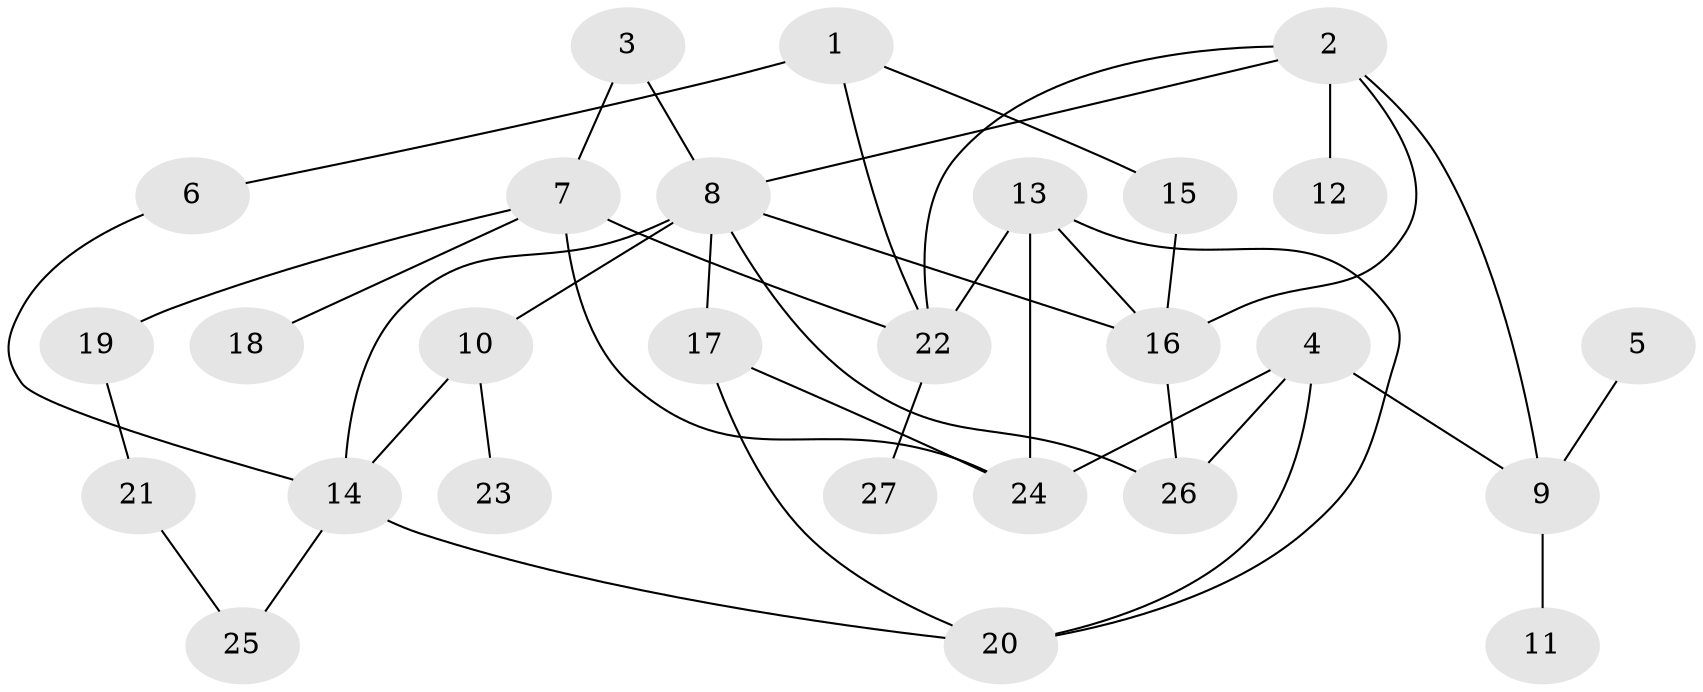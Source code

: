 // original degree distribution, {6: 0.03773584905660377, 5: 0.05660377358490566, 3: 0.1320754716981132, 2: 0.32075471698113206, 8: 0.018867924528301886, 4: 0.1320754716981132, 1: 0.3018867924528302}
// Generated by graph-tools (version 1.1) at 2025/49/03/09/25 03:49:22]
// undirected, 27 vertices, 41 edges
graph export_dot {
graph [start="1"]
  node [color=gray90,style=filled];
  1;
  2;
  3;
  4;
  5;
  6;
  7;
  8;
  9;
  10;
  11;
  12;
  13;
  14;
  15;
  16;
  17;
  18;
  19;
  20;
  21;
  22;
  23;
  24;
  25;
  26;
  27;
  1 -- 6 [weight=1.0];
  1 -- 15 [weight=1.0];
  1 -- 22 [weight=1.0];
  2 -- 8 [weight=1.0];
  2 -- 9 [weight=1.0];
  2 -- 12 [weight=1.0];
  2 -- 16 [weight=1.0];
  2 -- 22 [weight=1.0];
  3 -- 7 [weight=1.0];
  3 -- 8 [weight=1.0];
  4 -- 9 [weight=1.0];
  4 -- 20 [weight=1.0];
  4 -- 24 [weight=1.0];
  4 -- 26 [weight=1.0];
  5 -- 9 [weight=1.0];
  6 -- 14 [weight=1.0];
  7 -- 18 [weight=1.0];
  7 -- 19 [weight=1.0];
  7 -- 22 [weight=1.0];
  7 -- 24 [weight=1.0];
  8 -- 10 [weight=1.0];
  8 -- 14 [weight=1.0];
  8 -- 16 [weight=1.0];
  8 -- 17 [weight=1.0];
  8 -- 26 [weight=1.0];
  9 -- 11 [weight=1.0];
  10 -- 14 [weight=1.0];
  10 -- 23 [weight=1.0];
  13 -- 16 [weight=1.0];
  13 -- 20 [weight=1.0];
  13 -- 22 [weight=1.0];
  13 -- 24 [weight=1.0];
  14 -- 20 [weight=1.0];
  14 -- 25 [weight=1.0];
  15 -- 16 [weight=1.0];
  16 -- 26 [weight=1.0];
  17 -- 20 [weight=1.0];
  17 -- 24 [weight=1.0];
  19 -- 21 [weight=1.0];
  21 -- 25 [weight=1.0];
  22 -- 27 [weight=1.0];
}
